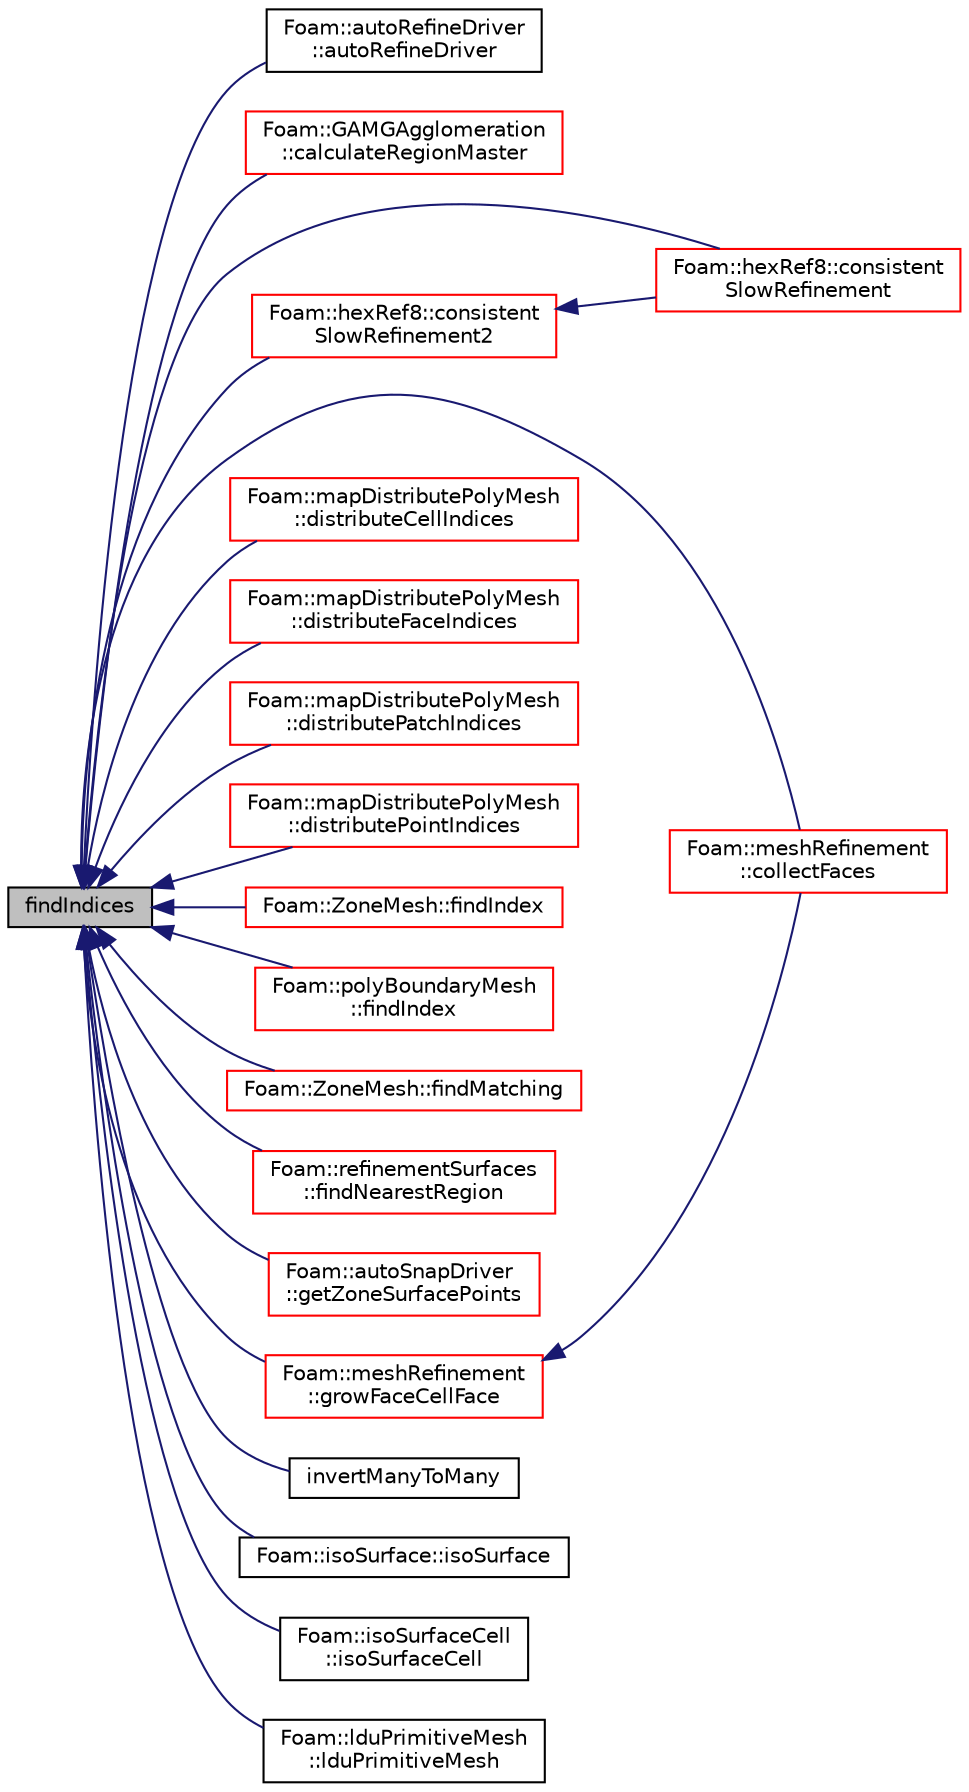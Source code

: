 digraph "findIndices"
{
  bgcolor="transparent";
  edge [fontname="Helvetica",fontsize="10",labelfontname="Helvetica",labelfontsize="10"];
  node [fontname="Helvetica",fontsize="10",shape=record];
  rankdir="LR";
  Node1 [label="findIndices",height=0.2,width=0.4,color="black", fillcolor="grey75", style="filled", fontcolor="black"];
  Node1 -> Node2 [dir="back",color="midnightblue",fontsize="10",style="solid",fontname="Helvetica"];
  Node2 [label="Foam::autoRefineDriver\l::autoRefineDriver",height=0.2,width=0.4,color="black",URL="$a00088.html#af542d9b25af177ac01de22c65266603e",tooltip="Construct from components. "];
  Node1 -> Node3 [dir="back",color="midnightblue",fontsize="10",style="solid",fontname="Helvetica"];
  Node3 [label="Foam::GAMGAgglomeration\l::calculateRegionMaster",height=0.2,width=0.4,color="red",URL="$a00899.html#a2924c769d07fb681fe84b5036f9977d6",tooltip="Given fine to coarse processor map determine: "];
  Node1 -> Node4 [dir="back",color="midnightblue",fontsize="10",style="solid",fontname="Helvetica"];
  Node4 [label="Foam::meshRefinement\l::collectFaces",height=0.2,width=0.4,color="red",URL="$a01473.html#ab746ad147ec1a565a262c5ff297c8694"];
  Node1 -> Node5 [dir="back",color="midnightblue",fontsize="10",style="solid",fontname="Helvetica"];
  Node5 [label="Foam::hexRef8::consistent\lSlowRefinement",height=0.2,width=0.4,color="red",URL="$a01012.html#aeb54557fb67f4384c1d524d031d65e71",tooltip="Like consistentRefinement but slower: "];
  Node1 -> Node6 [dir="back",color="midnightblue",fontsize="10",style="solid",fontname="Helvetica"];
  Node6 [label="Foam::hexRef8::consistent\lSlowRefinement2",height=0.2,width=0.4,color="red",URL="$a01012.html#ac6ddabf79074c4c7cc1cfe6908d6c4a9",tooltip="Like consistentSlowRefinement but uses different meshWave. "];
  Node6 -> Node5 [dir="back",color="midnightblue",fontsize="10",style="solid",fontname="Helvetica"];
  Node1 -> Node7 [dir="back",color="midnightblue",fontsize="10",style="solid",fontname="Helvetica"];
  Node7 [label="Foam::mapDistributePolyMesh\l::distributeCellIndices",height=0.2,width=0.4,color="red",URL="$a01408.html#ad919e04f9027fc6ee4c5f944415e22d9"];
  Node1 -> Node8 [dir="back",color="midnightblue",fontsize="10",style="solid",fontname="Helvetica"];
  Node8 [label="Foam::mapDistributePolyMesh\l::distributeFaceIndices",height=0.2,width=0.4,color="red",URL="$a01408.html#a4668e668ebb1d44093ed6159a254fa39"];
  Node1 -> Node9 [dir="back",color="midnightblue",fontsize="10",style="solid",fontname="Helvetica"];
  Node9 [label="Foam::mapDistributePolyMesh\l::distributePatchIndices",height=0.2,width=0.4,color="red",URL="$a01408.html#a527d120f9ed63ab95e9867ec34be5a23"];
  Node1 -> Node10 [dir="back",color="midnightblue",fontsize="10",style="solid",fontname="Helvetica"];
  Node10 [label="Foam::mapDistributePolyMesh\l::distributePointIndices",height=0.2,width=0.4,color="red",URL="$a01408.html#a705f9191a7a373e01740e47f5ba351d4",tooltip="Distribute list of point/face/cell/patch indices. "];
  Node1 -> Node11 [dir="back",color="midnightblue",fontsize="10",style="solid",fontname="Helvetica"];
  Node11 [label="Foam::ZoneMesh::findIndex",height=0.2,width=0.4,color="red",URL="$a02906.html#a955c3122cd8ec6013c0c6e47996da27c",tooltip="Return zone index for the first match, return -1 if not found. "];
  Node1 -> Node12 [dir="back",color="midnightblue",fontsize="10",style="solid",fontname="Helvetica"];
  Node12 [label="Foam::polyBoundaryMesh\l::findIndex",height=0.2,width=0.4,color="red",URL="$a01916.html#a955c3122cd8ec6013c0c6e47996da27c",tooltip="Return patch index for the first match, return -1 if not found. "];
  Node1 -> Node13 [dir="back",color="midnightblue",fontsize="10",style="solid",fontname="Helvetica"];
  Node13 [label="Foam::ZoneMesh::findMatching",height=0.2,width=0.4,color="red",URL="$a02906.html#a0a7601ad4778f40dc0a476604a1e3833",tooltip="Mark cells that match the zone specification. "];
  Node1 -> Node14 [dir="back",color="midnightblue",fontsize="10",style="solid",fontname="Helvetica"];
  Node14 [label="Foam::refinementSurfaces\l::findNearestRegion",height=0.2,width=0.4,color="red",URL="$a02122.html#a5ce86015ef1926009d3bee3cc1b1784c",tooltip="Find nearest point on surfaces. Return surface and region on. "];
  Node1 -> Node15 [dir="back",color="midnightblue",fontsize="10",style="solid",fontname="Helvetica"];
  Node15 [label="Foam::autoSnapDriver\l::getZoneSurfacePoints",height=0.2,width=0.4,color="red",URL="$a00089.html#a9b0617c77e1e71c70428238e6246484e",tooltip="Get points both on patch and facezone. "];
  Node1 -> Node16 [dir="back",color="midnightblue",fontsize="10",style="solid",fontname="Helvetica"];
  Node16 [label="Foam::meshRefinement\l::growFaceCellFace",height=0.2,width=0.4,color="red",URL="$a01473.html#a28fecbf4c50061fa3f5d204953e25bfa"];
  Node16 -> Node4 [dir="back",color="midnightblue",fontsize="10",style="solid",fontname="Helvetica"];
  Node1 -> Node17 [dir="back",color="midnightblue",fontsize="10",style="solid",fontname="Helvetica"];
  Node17 [label="invertManyToMany",height=0.2,width=0.4,color="black",URL="$a10742.html#a60361d3b41d646c75759253d819ea911"];
  Node1 -> Node18 [dir="back",color="midnightblue",fontsize="10",style="solid",fontname="Helvetica"];
  Node18 [label="Foam::isoSurface::isoSurface",height=0.2,width=0.4,color="black",URL="$a01194.html#a2d3f6322d0523951b389b2245851396f",tooltip="Construct from cell values and point values. Uses boundaryField. "];
  Node1 -> Node19 [dir="back",color="midnightblue",fontsize="10",style="solid",fontname="Helvetica"];
  Node19 [label="Foam::isoSurfaceCell\l::isoSurfaceCell",height=0.2,width=0.4,color="black",URL="$a01195.html#a493a4ed208fd259e349c3f01290ccccc",tooltip="Construct from dictionary. "];
  Node1 -> Node20 [dir="back",color="midnightblue",fontsize="10",style="solid",fontname="Helvetica"];
  Node20 [label="Foam::lduPrimitiveMesh\l::lduPrimitiveMesh",height=0.2,width=0.4,color="black",URL="$a01288.html#aeae1eb8af27cafdc116980dd48968d19",tooltip="Construct by combining multiple meshes. The meshes come from. "];
}
